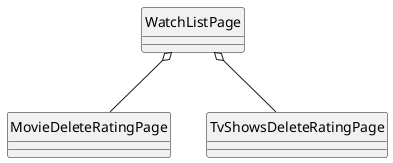 @startuml
'https://plantuml.com/sequence-diagram

hide circles

class WatchListPage
class MovieDeleteRatingPage
class TvShowsDeleteRatingPage

WatchListPage o-- MovieDeleteRatingPage
WatchListPage o-- TvShowsDeleteRatingPage
@enduml

